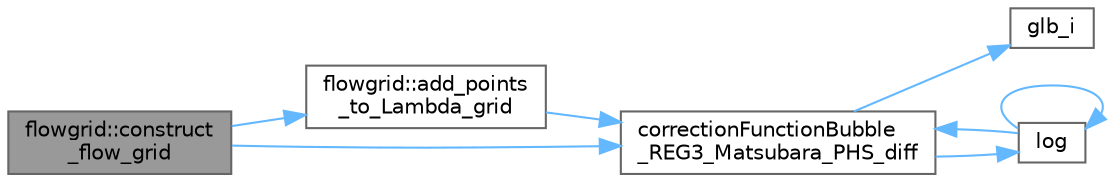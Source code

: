 digraph "flowgrid::construct_flow_grid"
{
 // INTERACTIVE_SVG=YES
 // LATEX_PDF_SIZE
  bgcolor="transparent";
  edge [fontname=Helvetica,fontsize=10,labelfontname=Helvetica,labelfontsize=10];
  node [fontname=Helvetica,fontsize=10,shape=box,height=0.2,width=0.4];
  rankdir="LR";
  Node1 [id="Node000001",label="flowgrid::construct\l_flow_grid",height=0.2,width=0.4,color="gray40", fillcolor="grey60", style="filled", fontcolor="black",tooltip=" "];
  Node1 -> Node2 [id="edge1_Node000001_Node000002",color="steelblue1",style="solid",tooltip=" "];
  Node2 [id="Node000002",label="flowgrid::add_points\l_to_Lambda_grid",height=0.2,width=0.4,color="grey40", fillcolor="white", style="filled",URL="$d4/d5e/namespaceflowgrid.html#a58bd836fe49a08b0aaf2cbc808e61371",tooltip=" "];
  Node2 -> Node3 [id="edge2_Node000002_Node000003",color="steelblue1",style="solid",tooltip=" "];
  Node3 [id="Node000003",label="correctionFunctionBubble\l_REG3_Matsubara_PHS_diff",height=0.2,width=0.4,color="grey40", fillcolor="white", style="filled",URL="$dd/dea/bubble__corrections_8hpp.html#aff27784f97591f505f77ff0065ab57af",tooltip=" "];
  Node3 -> Node4 [id="edge3_Node000003_Node000004",color="steelblue1",style="solid",tooltip=" "];
  Node4 [id="Node000004",label="glb_i",height=0.2,width=0.4,color="grey40", fillcolor="white", style="filled",URL="$d7/d59/data__structures_8hpp.html#ae0c8f095bd2588bb4d374b002c94a90d",tooltip=" "];
  Node3 -> Node5 [id="edge4_Node000003_Node000005",color="steelblue1",style="solid",tooltip=" "];
  Node5 [id="Node000005",label="log",height=0.2,width=0.4,color="grey40", fillcolor="white", style="filled",URL="$d7/d43/KramersKronig_8c_09_09.html#ad9512117c829517886f44895ef9ece90",tooltip=" "];
  Node5 -> Node3 [id="edge5_Node000005_Node000003",color="steelblue1",style="solid",tooltip=" "];
  Node5 -> Node5 [id="edge6_Node000005_Node000005",color="steelblue1",style="solid",tooltip=" "];
  Node1 -> Node3 [id="edge7_Node000001_Node000003",color="steelblue1",style="solid",tooltip=" "];
}
